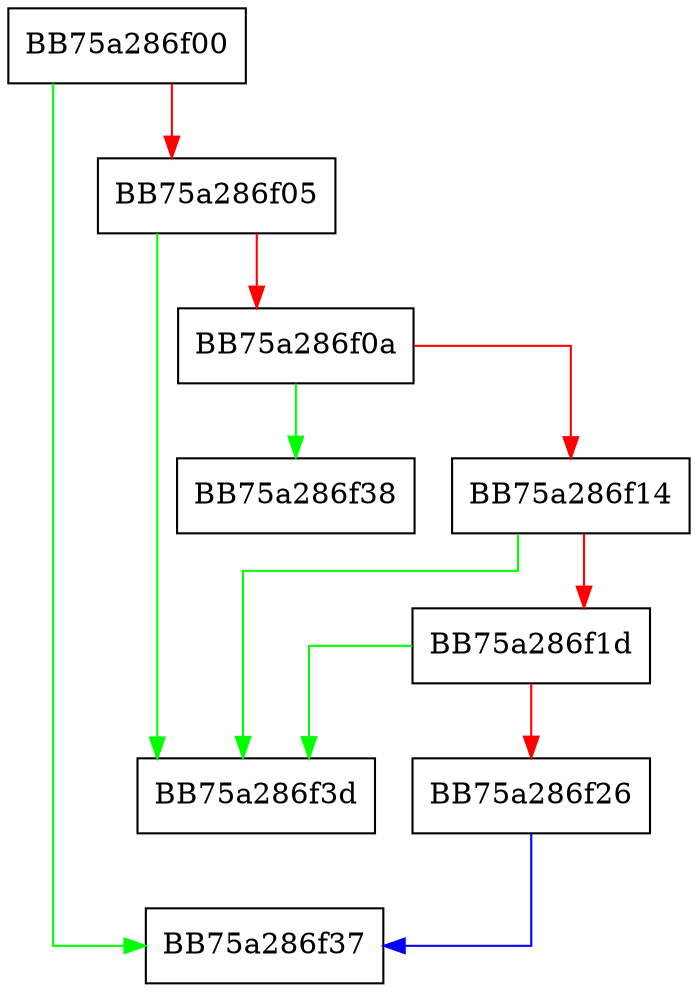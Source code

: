 digraph sqlite3DbFree {
  node [shape="box"];
  graph [splines=ortho];
  BB75a286f00 -> BB75a286f37 [color="green"];
  BB75a286f00 -> BB75a286f05 [color="red"];
  BB75a286f05 -> BB75a286f3d [color="green"];
  BB75a286f05 -> BB75a286f0a [color="red"];
  BB75a286f0a -> BB75a286f38 [color="green"];
  BB75a286f0a -> BB75a286f14 [color="red"];
  BB75a286f14 -> BB75a286f3d [color="green"];
  BB75a286f14 -> BB75a286f1d [color="red"];
  BB75a286f1d -> BB75a286f3d [color="green"];
  BB75a286f1d -> BB75a286f26 [color="red"];
  BB75a286f26 -> BB75a286f37 [color="blue"];
}